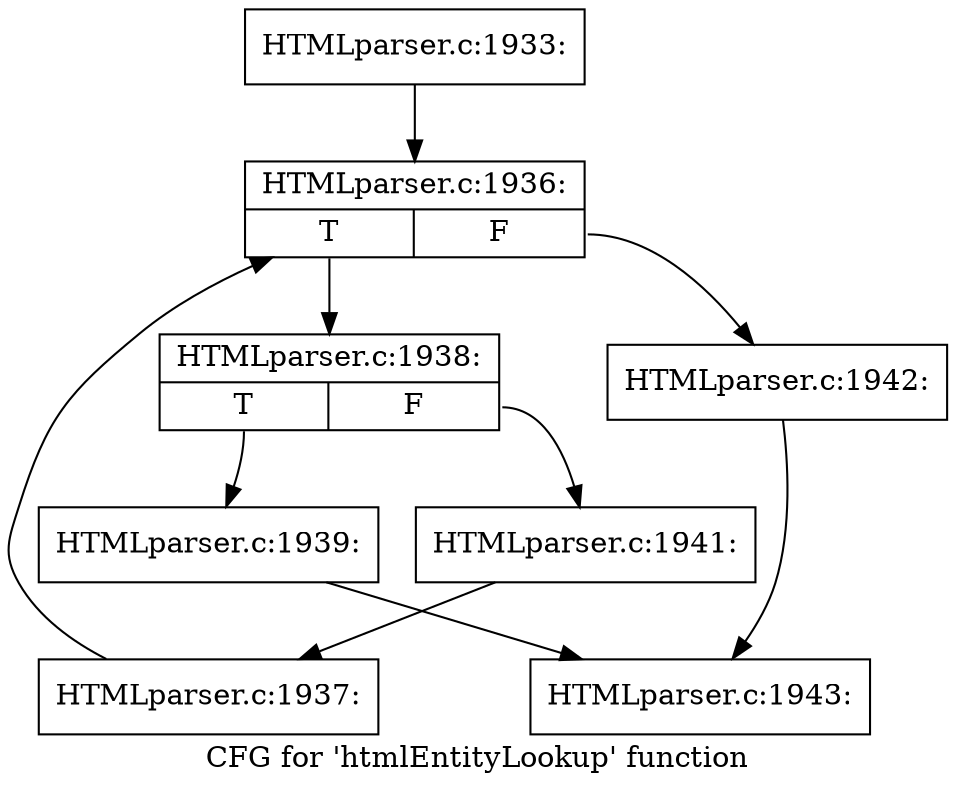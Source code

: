 digraph "CFG for 'htmlEntityLookup' function" {
	label="CFG for 'htmlEntityLookup' function";

	Node0x3b39b10 [shape=record,label="{HTMLparser.c:1933:}"];
	Node0x3b39b10 -> Node0x3b22250;
	Node0x3b22250 [shape=record,label="{HTMLparser.c:1936:|{<s0>T|<s1>F}}"];
	Node0x3b22250:s0 -> Node0x3b3ebe0;
	Node0x3b22250:s1 -> Node0x3b39e00;
	Node0x3b3ebe0 [shape=record,label="{HTMLparser.c:1938:|{<s0>T|<s1>F}}"];
	Node0x3b3ebe0:s0 -> Node0x3b3f0a0;
	Node0x3b3ebe0:s1 -> Node0x3b3f0f0;
	Node0x3b3f0a0 [shape=record,label="{HTMLparser.c:1939:}"];
	Node0x3b3f0a0 -> Node0x3b21fd0;
	Node0x3b3f0f0 [shape=record,label="{HTMLparser.c:1941:}"];
	Node0x3b3f0f0 -> Node0x3b224a0;
	Node0x3b224a0 [shape=record,label="{HTMLparser.c:1937:}"];
	Node0x3b224a0 -> Node0x3b22250;
	Node0x3b39e00 [shape=record,label="{HTMLparser.c:1942:}"];
	Node0x3b39e00 -> Node0x3b21fd0;
	Node0x3b21fd0 [shape=record,label="{HTMLparser.c:1943:}"];
}
